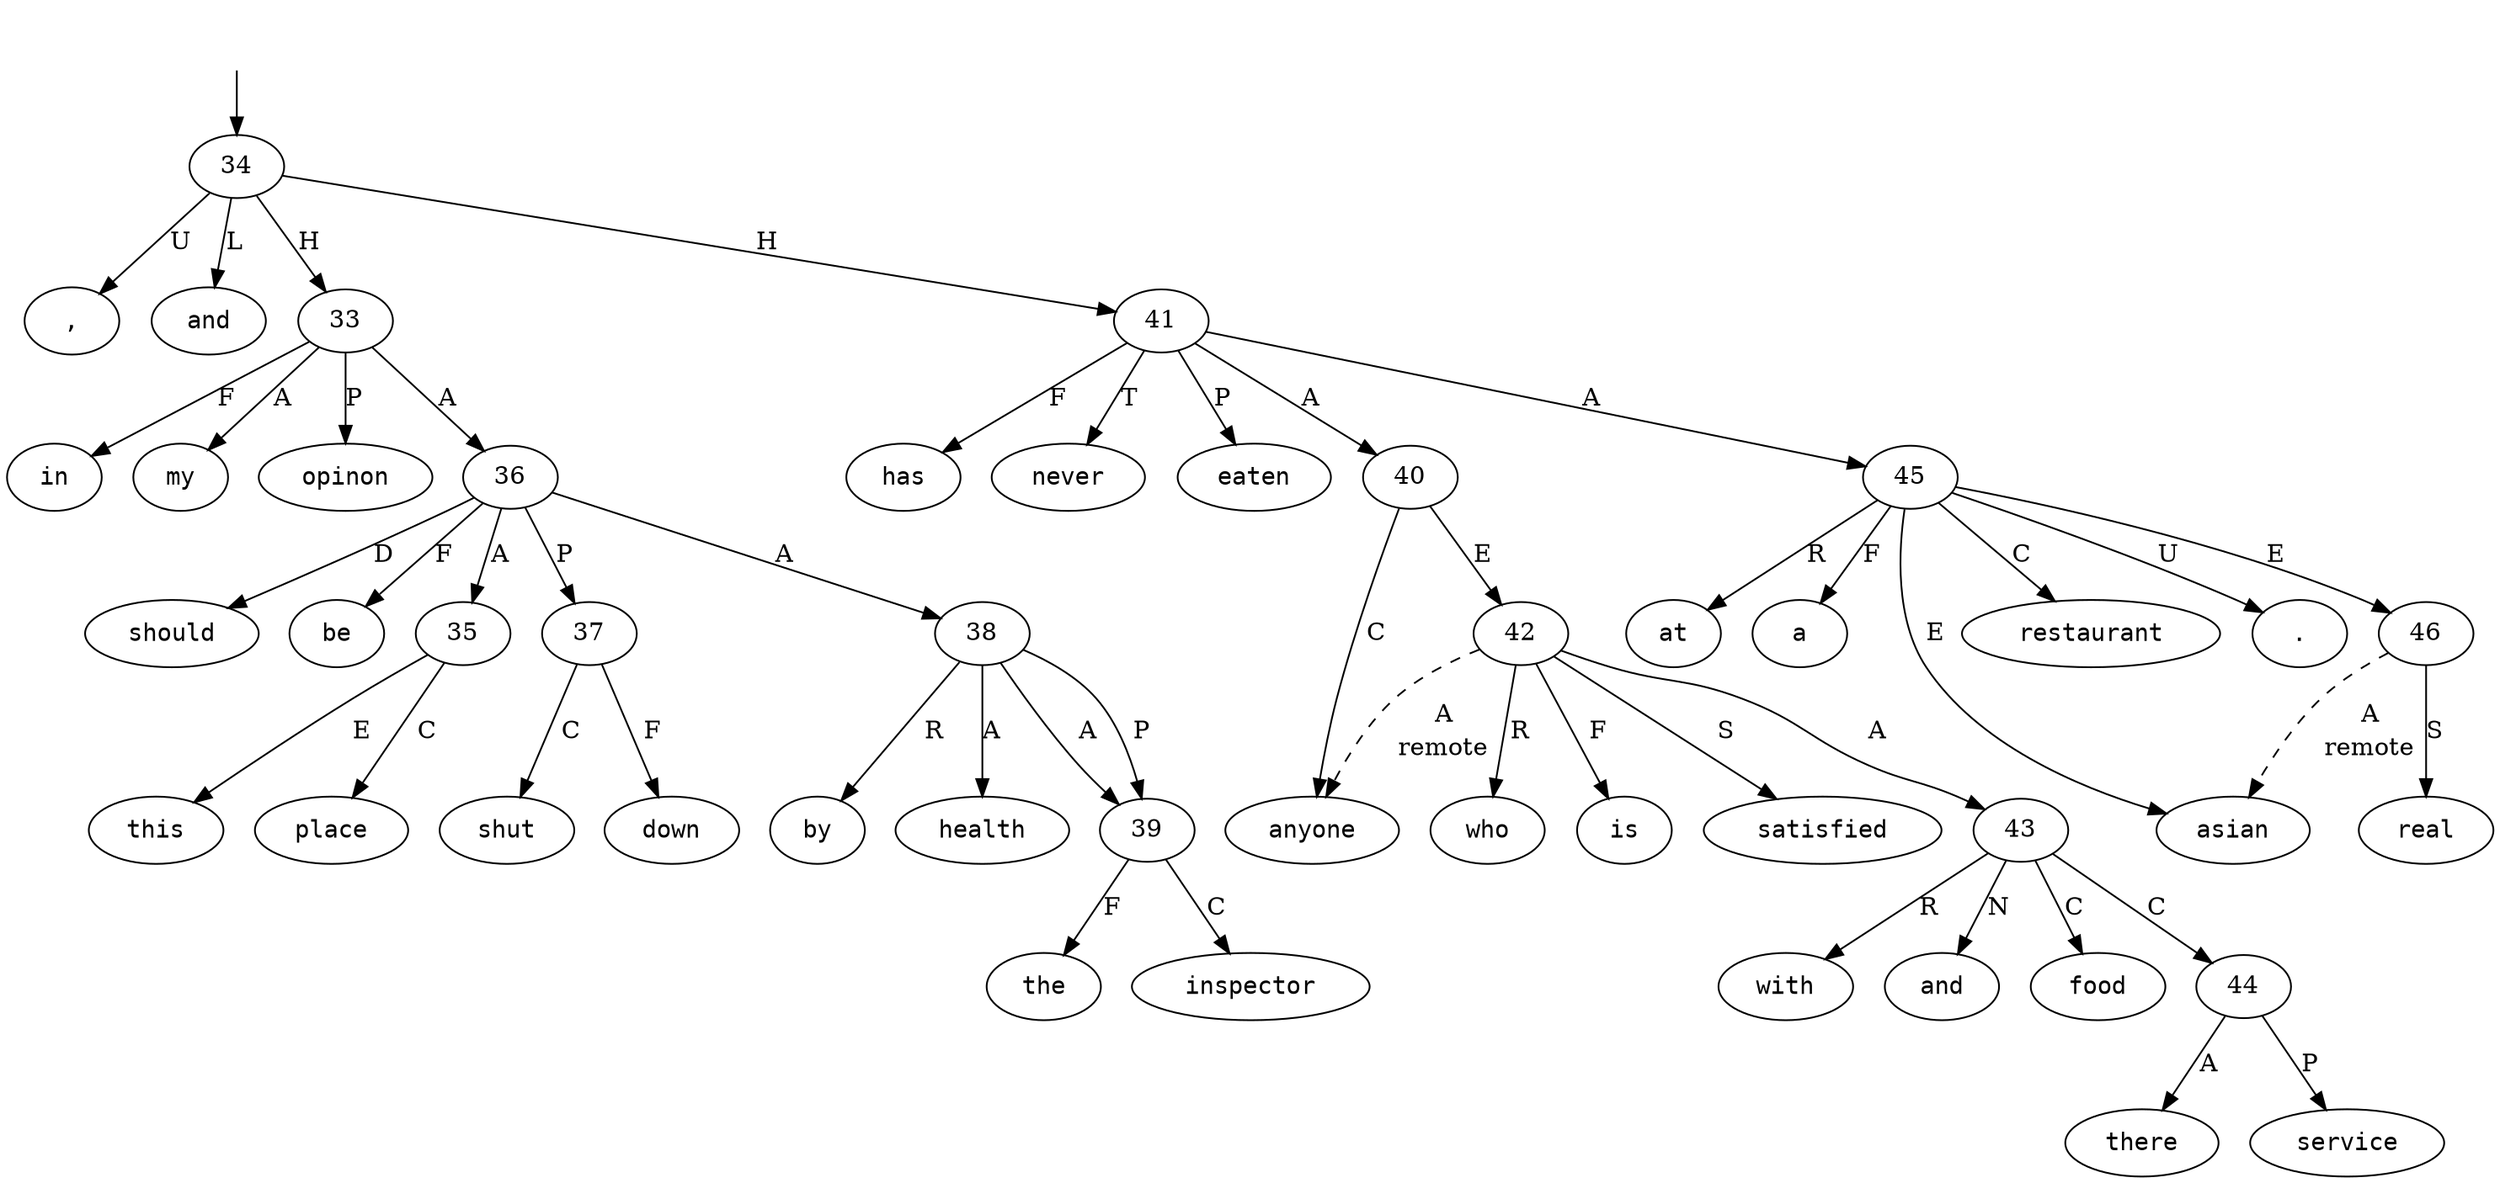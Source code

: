 digraph "351058-0006" {
  top [ style=invis ];
  top -> 34;
  0 [ shape=oval, label=<<table align="center" border="0" cellspacing="0"><tr><td colspan="2"><font face="Courier">in</font></td></tr></table>> ];
  1 [ shape=oval, label=<<table align="center" border="0" cellspacing="0"><tr><td colspan="2"><font face="Courier">my</font></td></tr></table>> ];
  2 [ shape=oval, label=<<table align="center" border="0" cellspacing="0"><tr><td colspan="2"><font face="Courier">opinon</font></td></tr></table>> ];
  3 [ shape=oval, label=<<table align="center" border="0" cellspacing="0"><tr><td colspan="2"><font face="Courier">this</font></td></tr></table>> ];
  4 [ shape=oval, label=<<table align="center" border="0" cellspacing="0"><tr><td colspan="2"><font face="Courier">place</font></td></tr></table>> ];
  5 [ shape=oval, label=<<table align="center" border="0" cellspacing="0"><tr><td colspan="2"><font face="Courier">should</font></td></tr></table>> ];
  6 [ shape=oval, label=<<table align="center" border="0" cellspacing="0"><tr><td colspan="2"><font face="Courier">be</font></td></tr></table>> ];
  7 [ shape=oval, label=<<table align="center" border="0" cellspacing="0"><tr><td colspan="2"><font face="Courier">shut</font></td></tr></table>> ];
  8 [ shape=oval, label=<<table align="center" border="0" cellspacing="0"><tr><td colspan="2"><font face="Courier">down</font></td></tr></table>> ];
  9 [ shape=oval, label=<<table align="center" border="0" cellspacing="0"><tr><td colspan="2"><font face="Courier">by</font></td></tr></table>> ];
  10 [ shape=oval, label=<<table align="center" border="0" cellspacing="0"><tr><td colspan="2"><font face="Courier">the</font></td></tr></table>> ];
  11 [ shape=oval, label=<<table align="center" border="0" cellspacing="0"><tr><td colspan="2"><font face="Courier">health</font></td></tr></table>> ];
  12 [ shape=oval, label=<<table align="center" border="0" cellspacing="0"><tr><td colspan="2"><font face="Courier">inspector</font></td></tr></table>> ];
  13 [ shape=oval, label=<<table align="center" border="0" cellspacing="0"><tr><td colspan="2"><font face="Courier">,</font></td></tr></table>> ];
  14 [ shape=oval, label=<<table align="center" border="0" cellspacing="0"><tr><td colspan="2"><font face="Courier">and</font></td></tr></table>> ];
  15 [ shape=oval, label=<<table align="center" border="0" cellspacing="0"><tr><td colspan="2"><font face="Courier">anyone</font></td></tr></table>> ];
  16 [ shape=oval, label=<<table align="center" border="0" cellspacing="0"><tr><td colspan="2"><font face="Courier">who</font></td></tr></table>> ];
  17 [ shape=oval, label=<<table align="center" border="0" cellspacing="0"><tr><td colspan="2"><font face="Courier">is</font></td></tr></table>> ];
  18 [ shape=oval, label=<<table align="center" border="0" cellspacing="0"><tr><td colspan="2"><font face="Courier">satisfied</font></td></tr></table>> ];
  19 [ shape=oval, label=<<table align="center" border="0" cellspacing="0"><tr><td colspan="2"><font face="Courier">with</font></td></tr></table>> ];
  20 [ shape=oval, label=<<table align="center" border="0" cellspacing="0"><tr><td colspan="2"><font face="Courier">there</font></td></tr></table>> ];
  21 [ shape=oval, label=<<table align="center" border="0" cellspacing="0"><tr><td colspan="2"><font face="Courier">service</font></td></tr></table>> ];
  22 [ shape=oval, label=<<table align="center" border="0" cellspacing="0"><tr><td colspan="2"><font face="Courier">and</font></td></tr></table>> ];
  23 [ shape=oval, label=<<table align="center" border="0" cellspacing="0"><tr><td colspan="2"><font face="Courier">food</font></td></tr></table>> ];
  24 [ shape=oval, label=<<table align="center" border="0" cellspacing="0"><tr><td colspan="2"><font face="Courier">has</font></td></tr></table>> ];
  25 [ shape=oval, label=<<table align="center" border="0" cellspacing="0"><tr><td colspan="2"><font face="Courier">never</font></td></tr></table>> ];
  26 [ shape=oval, label=<<table align="center" border="0" cellspacing="0"><tr><td colspan="2"><font face="Courier">eaten</font></td></tr></table>> ];
  27 [ shape=oval, label=<<table align="center" border="0" cellspacing="0"><tr><td colspan="2"><font face="Courier">at</font></td></tr></table>> ];
  28 [ shape=oval, label=<<table align="center" border="0" cellspacing="0"><tr><td colspan="2"><font face="Courier">a</font></td></tr></table>> ];
  29 [ shape=oval, label=<<table align="center" border="0" cellspacing="0"><tr><td colspan="2"><font face="Courier">real</font></td></tr></table>> ];
  30 [ shape=oval, label=<<table align="center" border="0" cellspacing="0"><tr><td colspan="2"><font face="Courier">asian</font></td></tr></table>> ];
  31 [ shape=oval, label=<<table align="center" border="0" cellspacing="0"><tr><td colspan="2"><font face="Courier">restaurant</font></td></tr></table>> ];
  32 [ shape=oval, label=<<table align="center" border="0" cellspacing="0"><tr><td colspan="2"><font face="Courier">.</font></td></tr></table>> ];
  33 -> 2 [ label="P" ];
  33 -> 1 [ label="A" ];
  33 -> 36 [ label="A" ];
  33 -> 0 [ label="F" ];
  34 -> 33 [ label="H" ];
  34 -> 14 [ label="L" ];
  34 -> 41 [ label="H" ];
  34 -> 13 [ label="U" ];
  35 -> 4 [ label="C" ];
  35 -> 3 [ label="E" ];
  36 -> 6 [ label="F" ];
  36 -> 5 [ label="D" ];
  36 -> 35 [ label="A" ];
  36 -> 37 [ label="P" ];
  36 -> 38 [ label="A" ];
  37 -> 7 [ label="C" ];
  37 -> 8 [ label="F" ];
  38 -> 39 [ label="A" ];
  38 -> 11 [ label="A" ];
  38 -> 9 [ label="R" ];
  38 -> 39 [ label="P" ];
  39 -> 10 [ label="F" ];
  39 -> 12 [ label="C" ];
  40 -> 15 [ label="C" ];
  40 -> 42 [ label="E" ];
  41 -> 45 [ label="A" ];
  41 -> 24 [ label="F" ];
  41 -> 40 [ label="A" ];
  41 -> 26 [ label="P" ];
  41 -> 25 [ label="T" ];
  42 -> 43 [ label="A" ];
  42 -> 15 [ label=<<table align="center" border="0" cellspacing="0"><tr><td colspan="1">A</td></tr><tr><td>remote</td></tr></table>>, style=dashed ];
  42 -> 17 [ label="F" ];
  42 -> 18 [ label="S" ];
  42 -> 16 [ label="R" ];
  43 -> 23 [ label="C" ];
  43 -> 22 [ label="N" ];
  43 -> 19 [ label="R" ];
  43 -> 44 [ label="C" ];
  44 -> 21 [ label="P" ];
  44 -> 20 [ label="A" ];
  45 -> 32 [ label="U" ];
  45 -> 27 [ label="R" ];
  45 -> 46 [ label="E" ];
  45 -> 30 [ label="E" ];
  45 -> 28 [ label="F" ];
  45 -> 31 [ label="C" ];
  46 -> 29 [ label="S" ];
  46 -> 30 [ label=<<table align="center" border="0" cellspacing="0"><tr><td colspan="1">A</td></tr><tr><td>remote</td></tr></table>>, style=dashed ];
}

